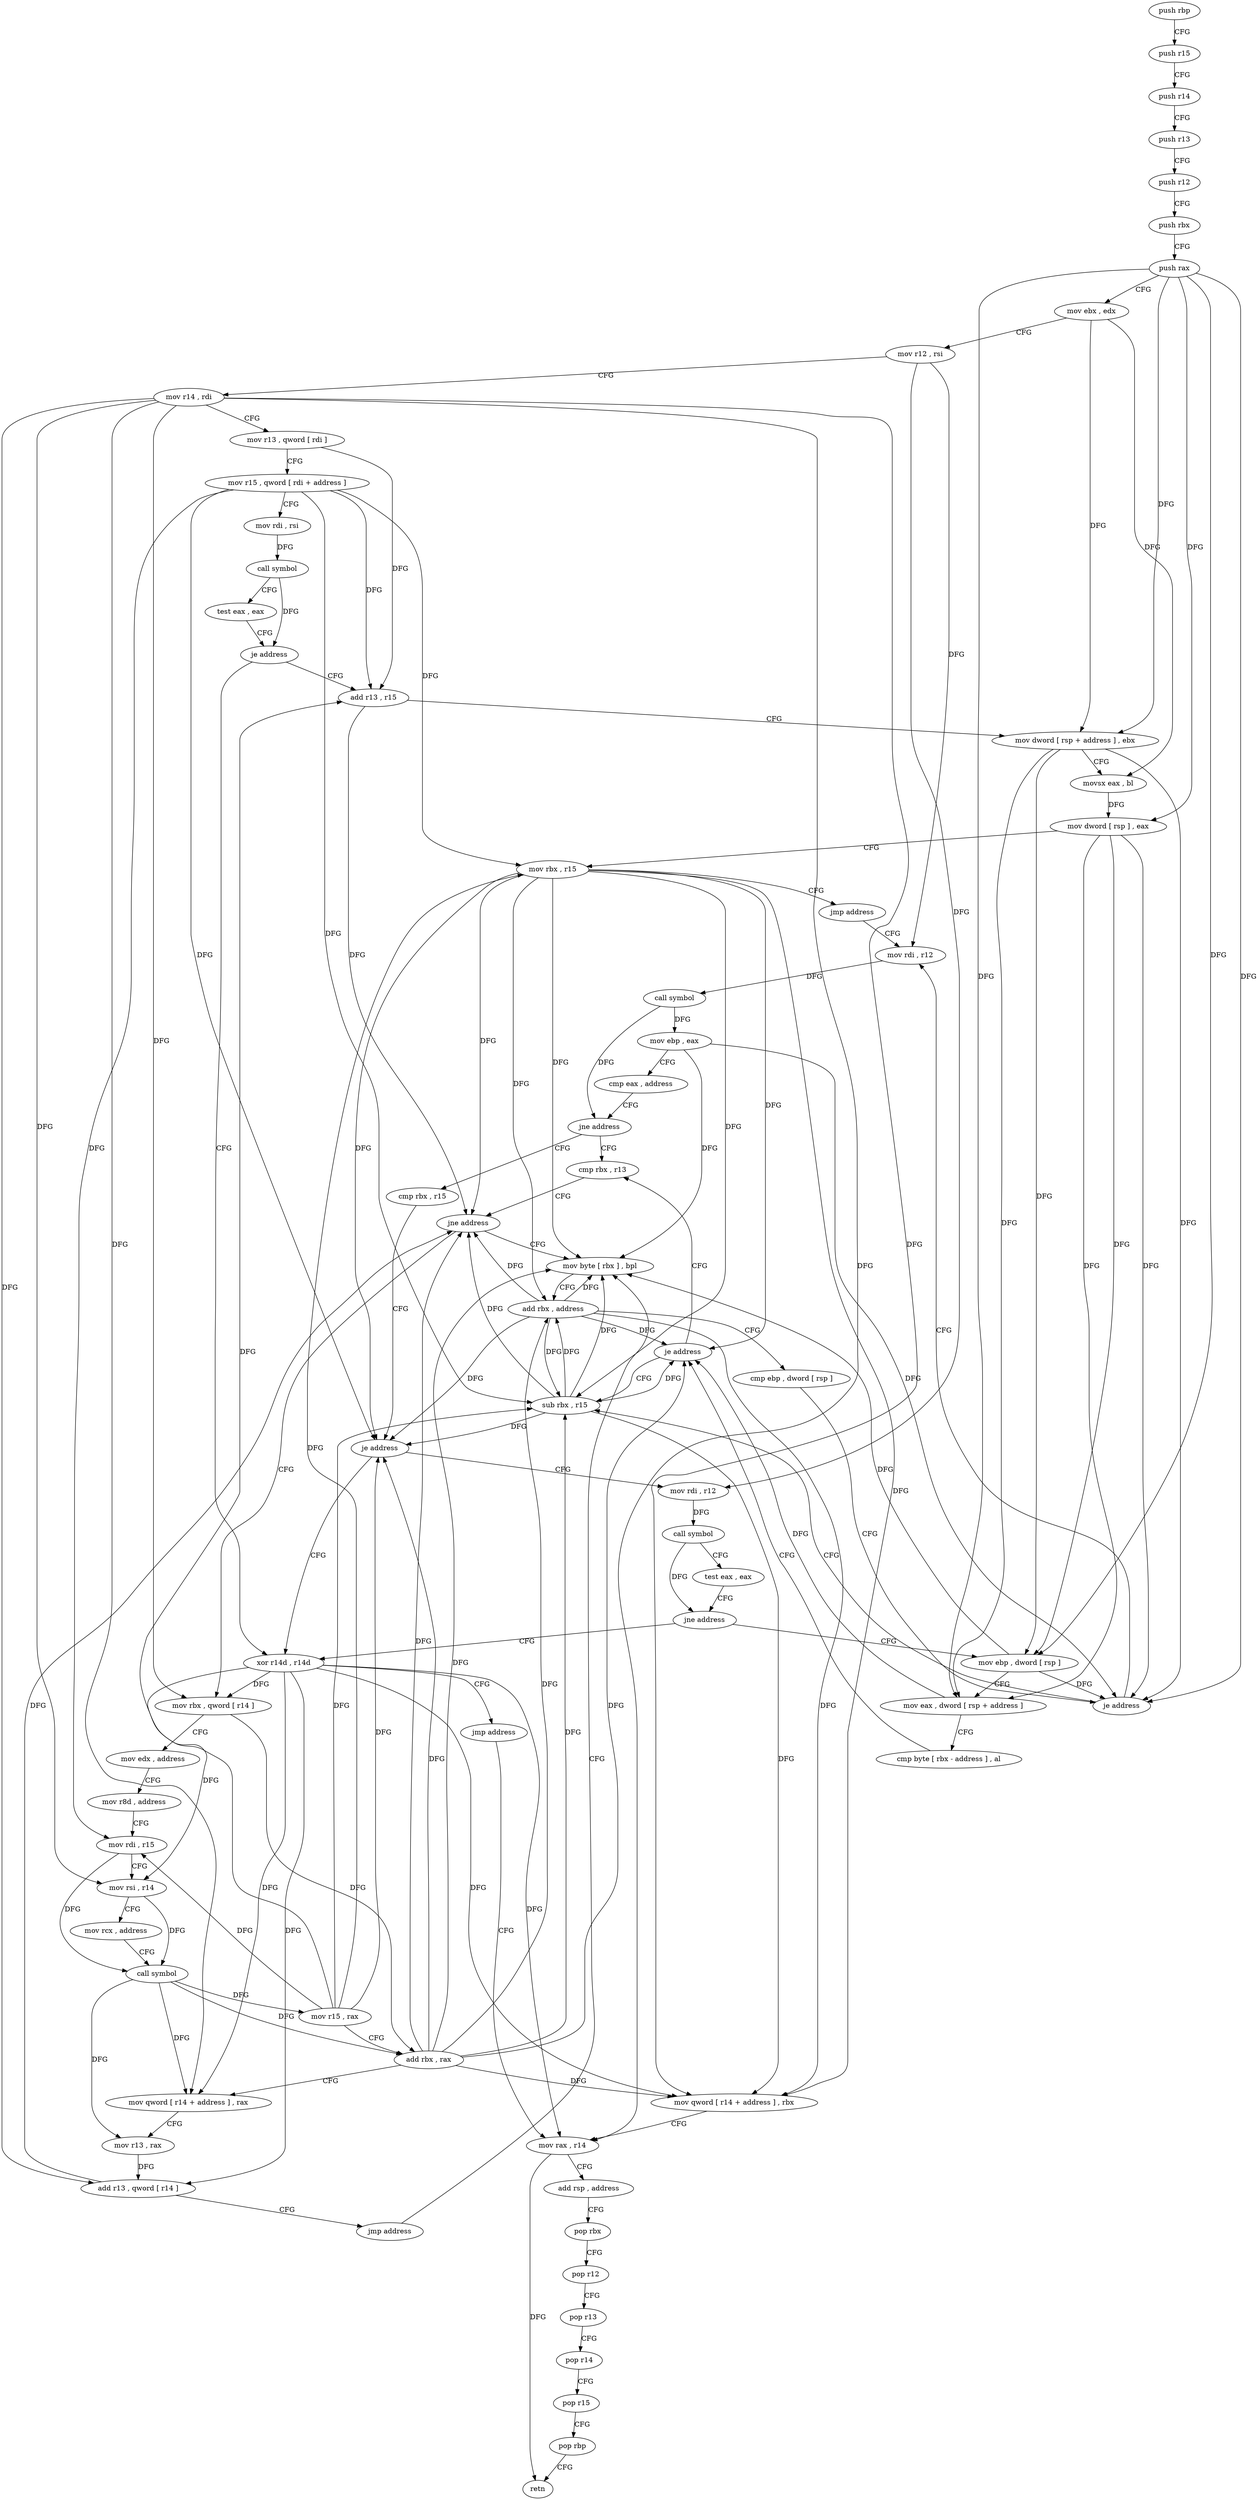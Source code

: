 digraph "func" {
"4208736" [label = "push rbp" ]
"4208737" [label = "push r15" ]
"4208739" [label = "push r14" ]
"4208741" [label = "push r13" ]
"4208743" [label = "push r12" ]
"4208745" [label = "push rbx" ]
"4208746" [label = "push rax" ]
"4208747" [label = "mov ebx , edx" ]
"4208749" [label = "mov r12 , rsi" ]
"4208752" [label = "mov r14 , rdi" ]
"4208755" [label = "mov r13 , qword [ rdi ]" ]
"4208758" [label = "mov r15 , qword [ rdi + address ]" ]
"4208762" [label = "mov rdi , rsi" ]
"4208765" [label = "call symbol" ]
"4208770" [label = "test eax , eax" ]
"4208772" [label = "je address" ]
"4208782" [label = "add r13 , r15" ]
"4208774" [label = "xor r14d , r14d" ]
"4208785" [label = "mov dword [ rsp + address ] , ebx" ]
"4208789" [label = "movsx eax , bl" ]
"4208792" [label = "mov dword [ rsp ] , eax" ]
"4208795" [label = "mov rbx , r15" ]
"4208798" [label = "jmp address" ]
"4208812" [label = "mov rdi , r12" ]
"4208777" [label = "jmp address" ]
"4208918" [label = "mov rax , r14" ]
"4208815" [label = "call symbol" ]
"4208820" [label = "mov ebp , eax" ]
"4208822" [label = "cmp eax , address" ]
"4208825" [label = "jne address" ]
"4208856" [label = "cmp rbx , r13" ]
"4208827" [label = "cmp rbx , r15" ]
"4208921" [label = "add rsp , address" ]
"4208925" [label = "pop rbx" ]
"4208926" [label = "pop r12" ]
"4208928" [label = "pop r13" ]
"4208930" [label = "pop r14" ]
"4208932" [label = "pop r15" ]
"4208934" [label = "pop rbp" ]
"4208935" [label = "retn" ]
"4208859" [label = "jne address" ]
"4208800" [label = "mov byte [ rbx ] , bpl" ]
"4208861" [label = "mov rbx , qword [ r14 ]" ]
"4208830" [label = "je address" ]
"4208832" [label = "mov rdi , r12" ]
"4208803" [label = "add rbx , address" ]
"4208807" [label = "cmp ebp , dword [ rsp ]" ]
"4208810" [label = "je address" ]
"4208911" [label = "sub rbx , r15" ]
"4208864" [label = "mov edx , address" ]
"4208869" [label = "mov r8d , address" ]
"4208875" [label = "mov rdi , r15" ]
"4208878" [label = "mov rsi , r14" ]
"4208881" [label = "mov rcx , address" ]
"4208888" [label = "call symbol" ]
"4208893" [label = "mov r15 , rax" ]
"4208896" [label = "add rbx , rax" ]
"4208899" [label = "mov qword [ r14 + address ] , rax" ]
"4208903" [label = "mov r13 , rax" ]
"4208906" [label = "add r13 , qword [ r14 ]" ]
"4208909" [label = "jmp address" ]
"4208835" [label = "call symbol" ]
"4208840" [label = "test eax , eax" ]
"4208842" [label = "jne address" ]
"4208844" [label = "mov ebp , dword [ rsp ]" ]
"4208914" [label = "mov qword [ r14 + address ] , rbx" ]
"4208847" [label = "mov eax , dword [ rsp + address ]" ]
"4208851" [label = "cmp byte [ rbx - address ] , al" ]
"4208854" [label = "je address" ]
"4208736" -> "4208737" [ label = "CFG" ]
"4208737" -> "4208739" [ label = "CFG" ]
"4208739" -> "4208741" [ label = "CFG" ]
"4208741" -> "4208743" [ label = "CFG" ]
"4208743" -> "4208745" [ label = "CFG" ]
"4208745" -> "4208746" [ label = "CFG" ]
"4208746" -> "4208747" [ label = "CFG" ]
"4208746" -> "4208785" [ label = "DFG" ]
"4208746" -> "4208792" [ label = "DFG" ]
"4208746" -> "4208810" [ label = "DFG" ]
"4208746" -> "4208844" [ label = "DFG" ]
"4208746" -> "4208847" [ label = "DFG" ]
"4208747" -> "4208749" [ label = "CFG" ]
"4208747" -> "4208785" [ label = "DFG" ]
"4208747" -> "4208789" [ label = "DFG" ]
"4208749" -> "4208752" [ label = "CFG" ]
"4208749" -> "4208812" [ label = "DFG" ]
"4208749" -> "4208832" [ label = "DFG" ]
"4208752" -> "4208755" [ label = "CFG" ]
"4208752" -> "4208918" [ label = "DFG" ]
"4208752" -> "4208861" [ label = "DFG" ]
"4208752" -> "4208878" [ label = "DFG" ]
"4208752" -> "4208899" [ label = "DFG" ]
"4208752" -> "4208906" [ label = "DFG" ]
"4208752" -> "4208914" [ label = "DFG" ]
"4208755" -> "4208758" [ label = "CFG" ]
"4208755" -> "4208782" [ label = "DFG" ]
"4208758" -> "4208762" [ label = "CFG" ]
"4208758" -> "4208782" [ label = "DFG" ]
"4208758" -> "4208795" [ label = "DFG" ]
"4208758" -> "4208830" [ label = "DFG" ]
"4208758" -> "4208875" [ label = "DFG" ]
"4208758" -> "4208911" [ label = "DFG" ]
"4208762" -> "4208765" [ label = "DFG" ]
"4208765" -> "4208770" [ label = "CFG" ]
"4208765" -> "4208772" [ label = "DFG" ]
"4208770" -> "4208772" [ label = "CFG" ]
"4208772" -> "4208782" [ label = "CFG" ]
"4208772" -> "4208774" [ label = "CFG" ]
"4208782" -> "4208785" [ label = "CFG" ]
"4208782" -> "4208859" [ label = "DFG" ]
"4208774" -> "4208777" [ label = "CFG" ]
"4208774" -> "4208918" [ label = "DFG" ]
"4208774" -> "4208861" [ label = "DFG" ]
"4208774" -> "4208878" [ label = "DFG" ]
"4208774" -> "4208899" [ label = "DFG" ]
"4208774" -> "4208906" [ label = "DFG" ]
"4208774" -> "4208914" [ label = "DFG" ]
"4208785" -> "4208789" [ label = "CFG" ]
"4208785" -> "4208810" [ label = "DFG" ]
"4208785" -> "4208844" [ label = "DFG" ]
"4208785" -> "4208847" [ label = "DFG" ]
"4208789" -> "4208792" [ label = "DFG" ]
"4208792" -> "4208795" [ label = "CFG" ]
"4208792" -> "4208810" [ label = "DFG" ]
"4208792" -> "4208844" [ label = "DFG" ]
"4208792" -> "4208847" [ label = "DFG" ]
"4208795" -> "4208798" [ label = "CFG" ]
"4208795" -> "4208859" [ label = "DFG" ]
"4208795" -> "4208830" [ label = "DFG" ]
"4208795" -> "4208800" [ label = "DFG" ]
"4208795" -> "4208803" [ label = "DFG" ]
"4208795" -> "4208911" [ label = "DFG" ]
"4208795" -> "4208914" [ label = "DFG" ]
"4208795" -> "4208854" [ label = "DFG" ]
"4208798" -> "4208812" [ label = "CFG" ]
"4208812" -> "4208815" [ label = "DFG" ]
"4208777" -> "4208918" [ label = "CFG" ]
"4208918" -> "4208921" [ label = "CFG" ]
"4208918" -> "4208935" [ label = "DFG" ]
"4208815" -> "4208820" [ label = "DFG" ]
"4208815" -> "4208825" [ label = "DFG" ]
"4208820" -> "4208822" [ label = "CFG" ]
"4208820" -> "4208800" [ label = "DFG" ]
"4208820" -> "4208810" [ label = "DFG" ]
"4208822" -> "4208825" [ label = "CFG" ]
"4208825" -> "4208856" [ label = "CFG" ]
"4208825" -> "4208827" [ label = "CFG" ]
"4208856" -> "4208859" [ label = "CFG" ]
"4208827" -> "4208830" [ label = "CFG" ]
"4208921" -> "4208925" [ label = "CFG" ]
"4208925" -> "4208926" [ label = "CFG" ]
"4208926" -> "4208928" [ label = "CFG" ]
"4208928" -> "4208930" [ label = "CFG" ]
"4208930" -> "4208932" [ label = "CFG" ]
"4208932" -> "4208934" [ label = "CFG" ]
"4208934" -> "4208935" [ label = "CFG" ]
"4208859" -> "4208800" [ label = "CFG" ]
"4208859" -> "4208861" [ label = "CFG" ]
"4208800" -> "4208803" [ label = "CFG" ]
"4208861" -> "4208864" [ label = "CFG" ]
"4208861" -> "4208896" [ label = "DFG" ]
"4208830" -> "4208774" [ label = "CFG" ]
"4208830" -> "4208832" [ label = "CFG" ]
"4208832" -> "4208835" [ label = "DFG" ]
"4208803" -> "4208807" [ label = "CFG" ]
"4208803" -> "4208859" [ label = "DFG" ]
"4208803" -> "4208830" [ label = "DFG" ]
"4208803" -> "4208800" [ label = "DFG" ]
"4208803" -> "4208911" [ label = "DFG" ]
"4208803" -> "4208914" [ label = "DFG" ]
"4208803" -> "4208854" [ label = "DFG" ]
"4208807" -> "4208810" [ label = "CFG" ]
"4208810" -> "4208911" [ label = "CFG" ]
"4208810" -> "4208812" [ label = "CFG" ]
"4208911" -> "4208914" [ label = "DFG" ]
"4208911" -> "4208803" [ label = "DFG" ]
"4208911" -> "4208859" [ label = "DFG" ]
"4208911" -> "4208830" [ label = "DFG" ]
"4208911" -> "4208800" [ label = "DFG" ]
"4208911" -> "4208854" [ label = "DFG" ]
"4208864" -> "4208869" [ label = "CFG" ]
"4208869" -> "4208875" [ label = "CFG" ]
"4208875" -> "4208878" [ label = "CFG" ]
"4208875" -> "4208888" [ label = "DFG" ]
"4208878" -> "4208881" [ label = "CFG" ]
"4208878" -> "4208888" [ label = "DFG" ]
"4208881" -> "4208888" [ label = "CFG" ]
"4208888" -> "4208893" [ label = "DFG" ]
"4208888" -> "4208896" [ label = "DFG" ]
"4208888" -> "4208899" [ label = "DFG" ]
"4208888" -> "4208903" [ label = "DFG" ]
"4208893" -> "4208896" [ label = "CFG" ]
"4208893" -> "4208782" [ label = "DFG" ]
"4208893" -> "4208795" [ label = "DFG" ]
"4208893" -> "4208830" [ label = "DFG" ]
"4208893" -> "4208875" [ label = "DFG" ]
"4208893" -> "4208911" [ label = "DFG" ]
"4208896" -> "4208899" [ label = "CFG" ]
"4208896" -> "4208803" [ label = "DFG" ]
"4208896" -> "4208859" [ label = "DFG" ]
"4208896" -> "4208830" [ label = "DFG" ]
"4208896" -> "4208800" [ label = "DFG" ]
"4208896" -> "4208911" [ label = "DFG" ]
"4208896" -> "4208914" [ label = "DFG" ]
"4208896" -> "4208854" [ label = "DFG" ]
"4208899" -> "4208903" [ label = "CFG" ]
"4208903" -> "4208906" [ label = "DFG" ]
"4208906" -> "4208909" [ label = "CFG" ]
"4208906" -> "4208859" [ label = "DFG" ]
"4208909" -> "4208800" [ label = "CFG" ]
"4208835" -> "4208840" [ label = "CFG" ]
"4208835" -> "4208842" [ label = "DFG" ]
"4208840" -> "4208842" [ label = "CFG" ]
"4208842" -> "4208774" [ label = "CFG" ]
"4208842" -> "4208844" [ label = "CFG" ]
"4208844" -> "4208847" [ label = "CFG" ]
"4208844" -> "4208800" [ label = "DFG" ]
"4208844" -> "4208810" [ label = "DFG" ]
"4208914" -> "4208918" [ label = "CFG" ]
"4208847" -> "4208851" [ label = "CFG" ]
"4208847" -> "4208854" [ label = "DFG" ]
"4208851" -> "4208854" [ label = "CFG" ]
"4208854" -> "4208911" [ label = "CFG" ]
"4208854" -> "4208856" [ label = "CFG" ]
}
